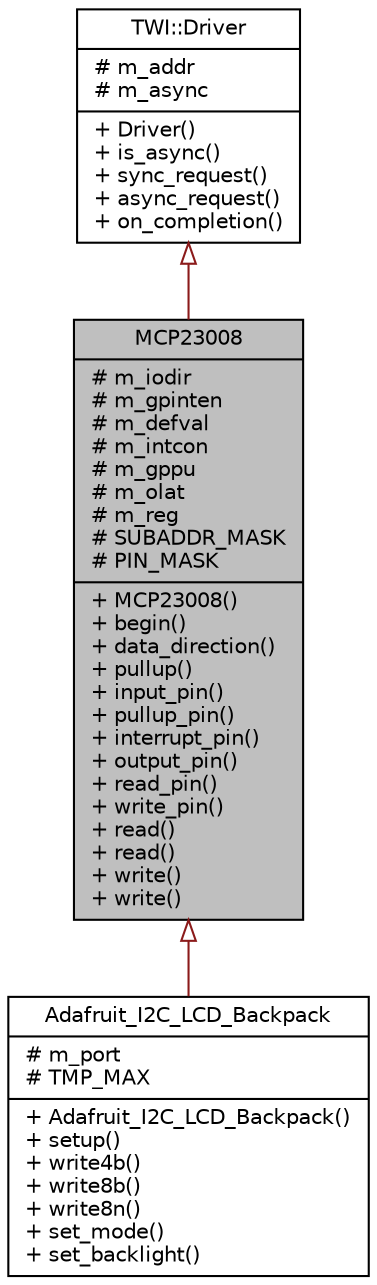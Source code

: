 digraph "MCP23008"
{
  edge [fontname="Helvetica",fontsize="10",labelfontname="Helvetica",labelfontsize="10"];
  node [fontname="Helvetica",fontsize="10",shape=record];
  Node1 [label="{MCP23008\n|# m_iodir\l# m_gpinten\l# m_defval\l# m_intcon\l# m_gppu\l# m_olat\l# m_reg\l# SUBADDR_MASK\l# PIN_MASK\l|+ MCP23008()\l+ begin()\l+ data_direction()\l+ pullup()\l+ input_pin()\l+ pullup_pin()\l+ interrupt_pin()\l+ output_pin()\l+ read_pin()\l+ write_pin()\l+ read()\l+ read()\l+ write()\l+ write()\l}",height=0.2,width=0.4,color="black", fillcolor="grey75", style="filled", fontcolor="black"];
  Node2 -> Node1 [dir="back",color="firebrick4",fontsize="10",style="solid",arrowtail="onormal",fontname="Helvetica"];
  Node2 [label="{TWI::Driver\n|# m_addr\l# m_async\l|+ Driver()\l+ is_async()\l+ sync_request()\l+ async_request()\l+ on_completion()\l}",height=0.2,width=0.4,color="black", fillcolor="white", style="filled",URL="$dc/d02/classTWI_1_1Driver.html"];
  Node1 -> Node3 [dir="back",color="firebrick4",fontsize="10",style="solid",arrowtail="onormal",fontname="Helvetica"];
  Node3 [label="{Adafruit_I2C_LCD_Backpack\n|# m_port\l# TMP_MAX\l|+ Adafruit_I2C_LCD_Backpack()\l+ setup()\l+ write4b()\l+ write8b()\l+ write8n()\l+ set_mode()\l+ set_backlight()\l}",height=0.2,width=0.4,color="black", fillcolor="white", style="filled",URL="$d8/db6/classAdafruit__I2C__LCD__Backpack.html"];
}
